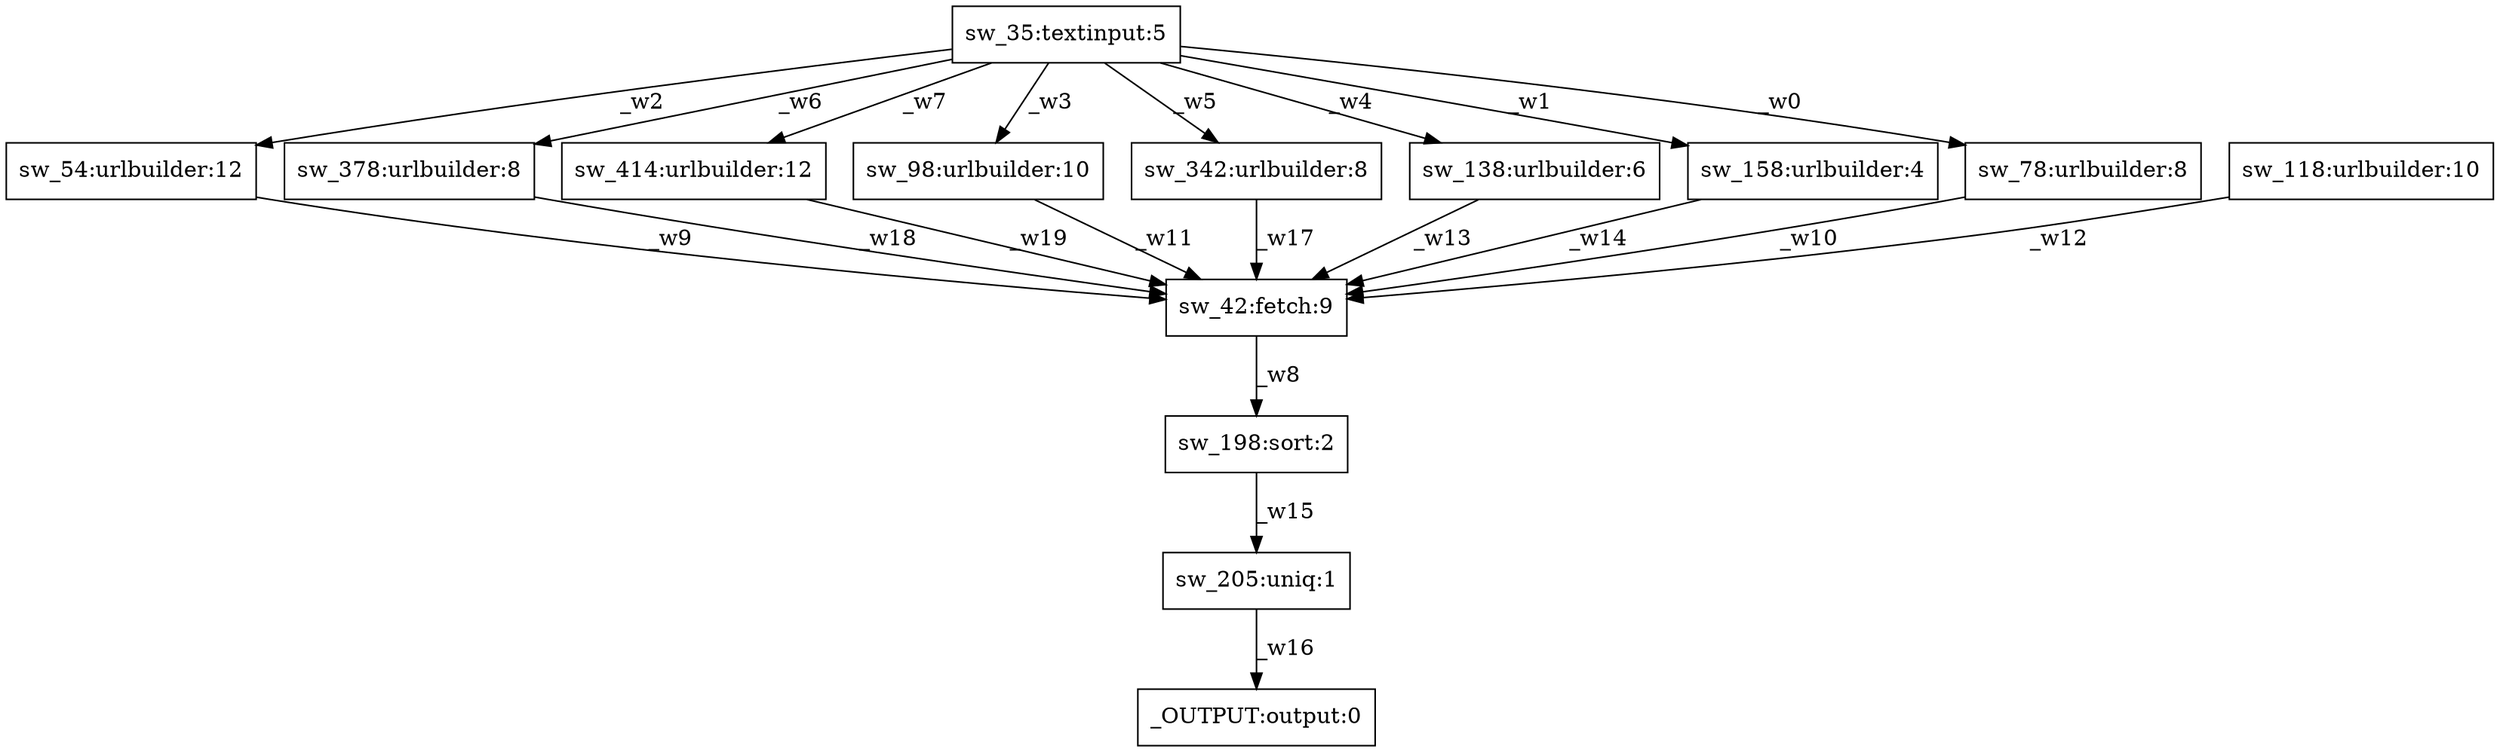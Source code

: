 digraph test1 { node [shape=box] "_OUTPUT" [label="_OUTPUT:output:0"];"sw_54" [label="sw_54:urlbuilder:12"];"sw_118" [label="sw_118:urlbuilder:10"];"sw_378" [label="sw_378:urlbuilder:8"];"sw_414" [label="sw_414:urlbuilder:12"];"sw_98" [label="sw_98:urlbuilder:10"];"sw_205" [label="sw_205:uniq:1"];"sw_342" [label="sw_342:urlbuilder:8"];"sw_198" [label="sw_198:sort:2"];"sw_35" [label="sw_35:textinput:5"];"sw_42" [label="sw_42:fetch:9"];"sw_138" [label="sw_138:urlbuilder:6"];"sw_158" [label="sw_158:urlbuilder:4"];"sw_78" [label="sw_78:urlbuilder:8"];"sw_35" -> "sw_78" [label="_w0"];"sw_35" -> "sw_158" [label="_w1"];"sw_35" -> "sw_54" [label="_w2"];"sw_35" -> "sw_98" [label="_w3"];"sw_35" -> "sw_138" [label="_w4"];"sw_35" -> "sw_342" [label="_w5"];"sw_35" -> "sw_378" [label="_w6"];"sw_35" -> "sw_414" [label="_w7"];"sw_42" -> "sw_198" [label="_w8"];"sw_54" -> "sw_42" [label="_w9"];"sw_78" -> "sw_42" [label="_w10"];"sw_98" -> "sw_42" [label="_w11"];"sw_118" -> "sw_42" [label="_w12"];"sw_138" -> "sw_42" [label="_w13"];"sw_158" -> "sw_42" [label="_w14"];"sw_198" -> "sw_205" [label="_w15"];"sw_205" -> "_OUTPUT" [label="_w16"];"sw_342" -> "sw_42" [label="_w17"];"sw_378" -> "sw_42" [label="_w18"];"sw_414" -> "sw_42" [label="_w19"];}